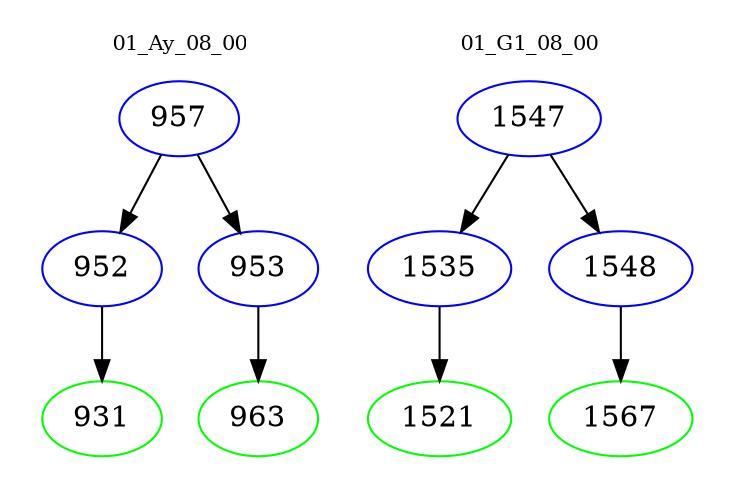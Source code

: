 digraph{
subgraph cluster_0 {
color = white
label = "01_Ay_08_00";
fontsize=10;
T0_957 [label="957", color="blue"]
T0_957 -> T0_952 [color="black"]
T0_952 [label="952", color="blue"]
T0_952 -> T0_931 [color="black"]
T0_931 [label="931", color="green"]
T0_957 -> T0_953 [color="black"]
T0_953 [label="953", color="blue"]
T0_953 -> T0_963 [color="black"]
T0_963 [label="963", color="green"]
}
subgraph cluster_1 {
color = white
label = "01_G1_08_00";
fontsize=10;
T1_1547 [label="1547", color="blue"]
T1_1547 -> T1_1535 [color="black"]
T1_1535 [label="1535", color="blue"]
T1_1535 -> T1_1521 [color="black"]
T1_1521 [label="1521", color="green"]
T1_1547 -> T1_1548 [color="black"]
T1_1548 [label="1548", color="blue"]
T1_1548 -> T1_1567 [color="black"]
T1_1567 [label="1567", color="green"]
}
}
